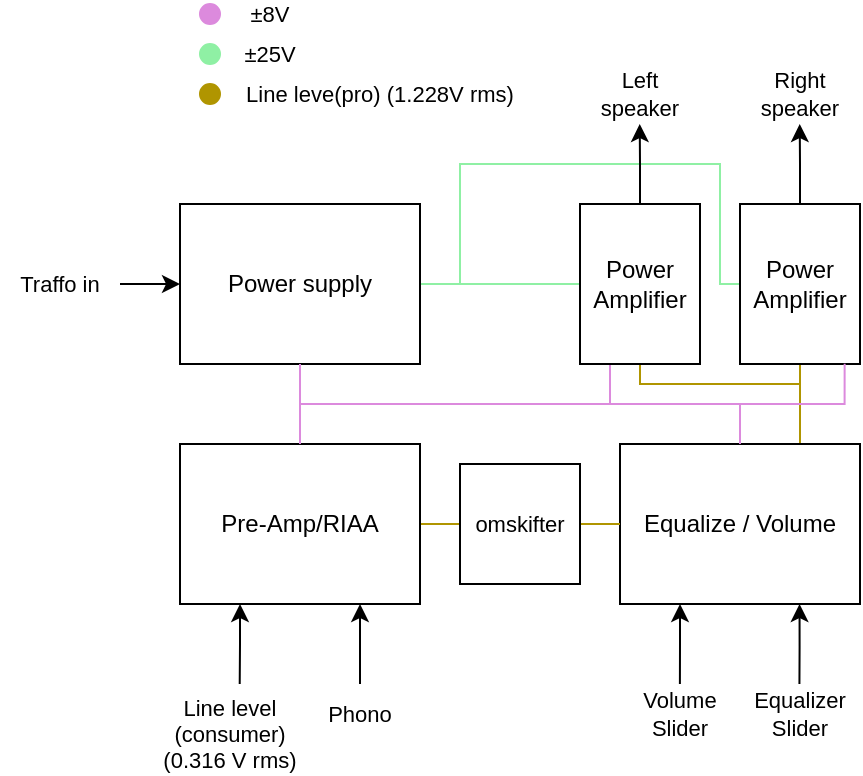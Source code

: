 <mxfile version="24.4.2" type="device">
  <diagram name="Page-1" id="nUcPXitHviqEH9ucQRFm">
    <mxGraphModel dx="1021" dy="557" grid="1" gridSize="10" guides="1" tooltips="1" connect="1" arrows="1" fold="1" page="1" pageScale="1" pageWidth="850" pageHeight="1100" math="0" shadow="0">
      <root>
        <mxCell id="0" />
        <mxCell id="1" parent="0" />
        <mxCell id="hpIK_vdd18zwM_k7jbdl-43" style="edgeStyle=orthogonalEdgeStyle;rounded=0;orthogonalLoop=1;jettySize=auto;html=1;exitX=1;exitY=0.5;exitDx=0;exitDy=0;entryX=0;entryY=0.5;entryDx=0;entryDy=0;strokeColor=#b09500;align=center;verticalAlign=middle;fontFamily=Helvetica;fontSize=11;fontColor=default;labelBackgroundColor=default;endArrow=none;endFill=0;" edge="1" parent="1" source="hpIK_vdd18zwM_k7jbdl-5" target="hpIK_vdd18zwM_k7jbdl-42">
          <mxGeometry relative="1" as="geometry" />
        </mxCell>
        <mxCell id="hpIK_vdd18zwM_k7jbdl-52" style="edgeStyle=orthogonalEdgeStyle;rounded=0;orthogonalLoop=1;jettySize=auto;html=1;exitX=0.25;exitY=1;exitDx=0;exitDy=0;strokeColor=default;align=center;verticalAlign=middle;fontFamily=Helvetica;fontSize=11;fontColor=default;labelBackgroundColor=default;endArrow=none;startArrow=classic;startFill=1;endFill=0;" edge="1" parent="1" source="hpIK_vdd18zwM_k7jbdl-5">
          <mxGeometry relative="1" as="geometry">
            <mxPoint x="149.857" y="520" as="targetPoint" />
          </mxGeometry>
        </mxCell>
        <mxCell id="hpIK_vdd18zwM_k7jbdl-53" style="edgeStyle=orthogonalEdgeStyle;rounded=0;orthogonalLoop=1;jettySize=auto;html=1;exitX=0.75;exitY=1;exitDx=0;exitDy=0;strokeColor=default;align=center;verticalAlign=middle;fontFamily=Helvetica;fontSize=11;fontColor=default;labelBackgroundColor=default;endArrow=none;startArrow=classic;startFill=1;endFill=0;" edge="1" parent="1" source="hpIK_vdd18zwM_k7jbdl-5">
          <mxGeometry relative="1" as="geometry">
            <mxPoint x="210" y="520" as="targetPoint" />
          </mxGeometry>
        </mxCell>
        <mxCell id="hpIK_vdd18zwM_k7jbdl-5" value="Pre-Amp/RIAA" style="rounded=0;whiteSpace=wrap;html=1;" vertex="1" parent="1">
          <mxGeometry x="120" y="400" width="120" height="80" as="geometry" />
        </mxCell>
        <mxCell id="hpIK_vdd18zwM_k7jbdl-16" style="edgeStyle=orthogonalEdgeStyle;rounded=0;orthogonalLoop=1;jettySize=auto;html=1;exitX=0.75;exitY=0;exitDx=0;exitDy=0;entryX=0.5;entryY=1;entryDx=0;entryDy=0;strokeColor=#B09500;align=center;verticalAlign=middle;fontFamily=Helvetica;fontSize=11;fontColor=default;labelBackgroundColor=default;endArrow=none;endFill=0;fillColor=#e3c800;" edge="1" parent="1" source="hpIK_vdd18zwM_k7jbdl-6" target="hpIK_vdd18zwM_k7jbdl-11">
          <mxGeometry relative="1" as="geometry">
            <Array as="points">
              <mxPoint x="430" y="370" />
              <mxPoint x="430" y="370" />
            </Array>
          </mxGeometry>
        </mxCell>
        <mxCell id="hpIK_vdd18zwM_k7jbdl-19" style="edgeStyle=orthogonalEdgeStyle;rounded=0;orthogonalLoop=1;jettySize=auto;html=1;exitX=0.75;exitY=0;exitDx=0;exitDy=0;entryX=0.5;entryY=1;entryDx=0;entryDy=0;strokeColor=#B09500;align=center;verticalAlign=middle;fontFamily=Helvetica;fontSize=11;fontColor=default;labelBackgroundColor=default;endArrow=none;endFill=0;fillColor=#e3c800;" edge="1" parent="1" source="hpIK_vdd18zwM_k7jbdl-6" target="hpIK_vdd18zwM_k7jbdl-10">
          <mxGeometry relative="1" as="geometry">
            <Array as="points">
              <mxPoint x="380" y="370" />
              <mxPoint x="310" y="370" />
            </Array>
          </mxGeometry>
        </mxCell>
        <mxCell id="hpIK_vdd18zwM_k7jbdl-40" style="edgeStyle=orthogonalEdgeStyle;rounded=0;orthogonalLoop=1;jettySize=auto;html=1;exitX=0.25;exitY=1;exitDx=0;exitDy=0;strokeColor=default;align=center;verticalAlign=middle;fontFamily=Helvetica;fontSize=11;fontColor=default;labelBackgroundColor=default;endArrow=none;startArrow=classic;startFill=1;endFill=0;" edge="1" parent="1" source="hpIK_vdd18zwM_k7jbdl-6">
          <mxGeometry relative="1" as="geometry">
            <mxPoint x="369.952" y="520" as="targetPoint" />
          </mxGeometry>
        </mxCell>
        <mxCell id="hpIK_vdd18zwM_k7jbdl-6" value="Equalize / Volume" style="rounded=0;whiteSpace=wrap;html=1;" vertex="1" parent="1">
          <mxGeometry x="340" y="400" width="120" height="80" as="geometry" />
        </mxCell>
        <mxCell id="hpIK_vdd18zwM_k7jbdl-13" style="edgeStyle=orthogonalEdgeStyle;rounded=0;orthogonalLoop=1;jettySize=auto;html=1;exitX=0.5;exitY=1;exitDx=0;exitDy=0;entryX=0.5;entryY=0;entryDx=0;entryDy=0;endArrow=none;endFill=0;fillColor=#76608a;strokeColor=#dc8add;" edge="1" parent="1" source="hpIK_vdd18zwM_k7jbdl-8" target="hpIK_vdd18zwM_k7jbdl-5">
          <mxGeometry relative="1" as="geometry" />
        </mxCell>
        <mxCell id="hpIK_vdd18zwM_k7jbdl-14" style="edgeStyle=orthogonalEdgeStyle;rounded=0;orthogonalLoop=1;jettySize=auto;html=1;exitX=0.5;exitY=1;exitDx=0;exitDy=0;strokeColor=#dc8add;endArrow=none;endFill=0;fillColor=#76608a;" edge="1" parent="1" source="hpIK_vdd18zwM_k7jbdl-8" target="hpIK_vdd18zwM_k7jbdl-6">
          <mxGeometry relative="1" as="geometry" />
        </mxCell>
        <mxCell id="hpIK_vdd18zwM_k7jbdl-20" style="edgeStyle=orthogonalEdgeStyle;rounded=0;orthogonalLoop=1;jettySize=auto;html=1;exitX=1;exitY=0.5;exitDx=0;exitDy=0;entryX=0;entryY=0.5;entryDx=0;entryDy=0;strokeColor=#8ff0a4;align=center;verticalAlign=middle;fontFamily=Helvetica;fontSize=11;fontColor=default;labelBackgroundColor=default;endArrow=none;endFill=0;fillColor=#e51400;" edge="1" parent="1" source="hpIK_vdd18zwM_k7jbdl-8" target="hpIK_vdd18zwM_k7jbdl-10">
          <mxGeometry relative="1" as="geometry" />
        </mxCell>
        <mxCell id="hpIK_vdd18zwM_k7jbdl-21" style="edgeStyle=orthogonalEdgeStyle;rounded=0;orthogonalLoop=1;jettySize=auto;html=1;exitX=1;exitY=0.5;exitDx=0;exitDy=0;entryX=0;entryY=0.5;entryDx=0;entryDy=0;strokeColor=#8ff0a4;align=center;verticalAlign=middle;fontFamily=Helvetica;fontSize=11;fontColor=default;labelBackgroundColor=default;endArrow=none;endFill=0;fillColor=#e51400;" edge="1" parent="1" source="hpIK_vdd18zwM_k7jbdl-8" target="hpIK_vdd18zwM_k7jbdl-11">
          <mxGeometry relative="1" as="geometry">
            <Array as="points">
              <mxPoint x="260" y="320" />
              <mxPoint x="260" y="260" />
              <mxPoint x="390" y="260" />
              <mxPoint x="390" y="320" />
            </Array>
          </mxGeometry>
        </mxCell>
        <mxCell id="hpIK_vdd18zwM_k7jbdl-35" style="edgeStyle=orthogonalEdgeStyle;rounded=0;orthogonalLoop=1;jettySize=auto;html=1;exitX=0.5;exitY=1;exitDx=0;exitDy=0;entryX=0.25;entryY=1;entryDx=0;entryDy=0;strokeColor=#dc8add;align=center;verticalAlign=middle;fontFamily=Helvetica;fontSize=11;fontColor=default;labelBackgroundColor=default;endArrow=none;endFill=0;" edge="1" parent="1" source="hpIK_vdd18zwM_k7jbdl-8" target="hpIK_vdd18zwM_k7jbdl-10">
          <mxGeometry relative="1" as="geometry" />
        </mxCell>
        <mxCell id="hpIK_vdd18zwM_k7jbdl-58" style="edgeStyle=orthogonalEdgeStyle;rounded=0;orthogonalLoop=1;jettySize=auto;html=1;exitX=0;exitY=0.5;exitDx=0;exitDy=0;strokeColor=default;align=center;verticalAlign=middle;fontFamily=Helvetica;fontSize=11;fontColor=default;labelBackgroundColor=default;endArrow=none;startArrow=classic;startFill=1;endFill=0;" edge="1" parent="1" source="hpIK_vdd18zwM_k7jbdl-8">
          <mxGeometry relative="1" as="geometry">
            <mxPoint x="90" y="320" as="targetPoint" />
          </mxGeometry>
        </mxCell>
        <mxCell id="hpIK_vdd18zwM_k7jbdl-8" value="Power supply" style="rounded=0;whiteSpace=wrap;html=1;" vertex="1" parent="1">
          <mxGeometry x="120" y="280" width="120" height="80" as="geometry" />
        </mxCell>
        <mxCell id="hpIK_vdd18zwM_k7jbdl-54" style="edgeStyle=orthogonalEdgeStyle;rounded=0;orthogonalLoop=1;jettySize=auto;html=1;exitX=0.5;exitY=0;exitDx=0;exitDy=0;strokeColor=default;align=center;verticalAlign=middle;fontFamily=Helvetica;fontSize=11;fontColor=default;labelBackgroundColor=default;endArrow=classic;" edge="1" parent="1" source="hpIK_vdd18zwM_k7jbdl-10">
          <mxGeometry relative="1" as="geometry">
            <mxPoint x="349.857" y="240" as="targetPoint" />
          </mxGeometry>
        </mxCell>
        <mxCell id="hpIK_vdd18zwM_k7jbdl-10" value="&lt;div&gt;Power&lt;/div&gt;&lt;div&gt;Amplifier&lt;br&gt;&lt;/div&gt;" style="rounded=0;whiteSpace=wrap;html=1;" vertex="1" parent="1">
          <mxGeometry x="320" y="280" width="60" height="80" as="geometry" />
        </mxCell>
        <mxCell id="hpIK_vdd18zwM_k7jbdl-55" style="edgeStyle=orthogonalEdgeStyle;rounded=0;orthogonalLoop=1;jettySize=auto;html=1;exitX=0.5;exitY=0;exitDx=0;exitDy=0;strokeColor=default;align=center;verticalAlign=middle;fontFamily=Helvetica;fontSize=11;fontColor=default;labelBackgroundColor=default;endArrow=classic;" edge="1" parent="1" source="hpIK_vdd18zwM_k7jbdl-11">
          <mxGeometry relative="1" as="geometry">
            <mxPoint x="429.857" y="240" as="targetPoint" />
          </mxGeometry>
        </mxCell>
        <mxCell id="hpIK_vdd18zwM_k7jbdl-11" value="&lt;div&gt;Power&lt;/div&gt;&lt;div&gt;Amplifier&lt;br&gt;&lt;/div&gt;" style="rounded=0;whiteSpace=wrap;html=1;" vertex="1" parent="1">
          <mxGeometry x="400" y="280" width="60" height="80" as="geometry" />
        </mxCell>
        <mxCell id="hpIK_vdd18zwM_k7jbdl-29" value="" style="ellipse;whiteSpace=wrap;html=1;fontFamily=Helvetica;fontSize=11;fontColor=default;labelBackgroundColor=default;strokeColor=#dc8add;fillColor=#dc8add;" vertex="1" parent="1">
          <mxGeometry x="130" y="180" width="10" height="10" as="geometry" />
        </mxCell>
        <mxCell id="hpIK_vdd18zwM_k7jbdl-30" value="" style="ellipse;whiteSpace=wrap;html=1;fontFamily=Helvetica;fontSize=11;fontColor=default;labelBackgroundColor=default;strokeColor=#8ff0a4;fillColor=#8ff0a4;" vertex="1" parent="1">
          <mxGeometry x="130" y="200" width="10" height="10" as="geometry" />
        </mxCell>
        <mxCell id="hpIK_vdd18zwM_k7jbdl-31" value="" style="ellipse;whiteSpace=wrap;html=1;fontFamily=Helvetica;fontSize=11;fontColor=default;labelBackgroundColor=default;strokeColor=#b09500;fillColor=#b09500;" vertex="1" parent="1">
          <mxGeometry x="130" y="220" width="10" height="10" as="geometry" />
        </mxCell>
        <mxCell id="hpIK_vdd18zwM_k7jbdl-32" value="±8V" style="text;html=1;align=center;verticalAlign=middle;whiteSpace=wrap;rounded=0;fontFamily=Helvetica;fontSize=11;fontColor=default;labelBackgroundColor=default;" vertex="1" parent="1">
          <mxGeometry x="140" y="180" width="50" height="10" as="geometry" />
        </mxCell>
        <mxCell id="hpIK_vdd18zwM_k7jbdl-33" value="±25V" style="text;html=1;align=center;verticalAlign=middle;whiteSpace=wrap;rounded=0;fontFamily=Helvetica;fontSize=11;fontColor=default;labelBackgroundColor=default;" vertex="1" parent="1">
          <mxGeometry x="140" y="200" width="50" height="10" as="geometry" />
        </mxCell>
        <mxCell id="hpIK_vdd18zwM_k7jbdl-34" value="Line leve(pro) (1.228V rms)" style="text;html=1;align=center;verticalAlign=middle;whiteSpace=wrap;rounded=0;fontFamily=Helvetica;fontSize=11;fontColor=default;labelBackgroundColor=default;" vertex="1" parent="1">
          <mxGeometry x="150" y="220" width="140" height="10" as="geometry" />
        </mxCell>
        <mxCell id="hpIK_vdd18zwM_k7jbdl-36" style="edgeStyle=orthogonalEdgeStyle;rounded=0;orthogonalLoop=1;jettySize=auto;html=1;exitX=0.5;exitY=1;exitDx=0;exitDy=0;entryX=0.872;entryY=0.999;entryDx=0;entryDy=0;entryPerimeter=0;strokeColor=#dc8add;align=center;verticalAlign=middle;fontFamily=Helvetica;fontSize=11;fontColor=default;labelBackgroundColor=default;endArrow=none;endFill=0;" edge="1" parent="1" source="hpIK_vdd18zwM_k7jbdl-8" target="hpIK_vdd18zwM_k7jbdl-11">
          <mxGeometry relative="1" as="geometry" />
        </mxCell>
        <mxCell id="hpIK_vdd18zwM_k7jbdl-44" style="edgeStyle=orthogonalEdgeStyle;rounded=0;orthogonalLoop=1;jettySize=auto;html=1;exitX=1;exitY=0.5;exitDx=0;exitDy=0;entryX=0;entryY=0.5;entryDx=0;entryDy=0;strokeColor=#b09500;align=center;verticalAlign=middle;fontFamily=Helvetica;fontSize=11;fontColor=default;labelBackgroundColor=default;endArrow=none;endFill=0;" edge="1" parent="1" source="hpIK_vdd18zwM_k7jbdl-42" target="hpIK_vdd18zwM_k7jbdl-6">
          <mxGeometry relative="1" as="geometry" />
        </mxCell>
        <mxCell id="hpIK_vdd18zwM_k7jbdl-42" value="omskifter" style="rounded=0;whiteSpace=wrap;html=1;fontFamily=Helvetica;fontSize=11;fontColor=default;labelBackgroundColor=default;" vertex="1" parent="1">
          <mxGeometry x="260" y="410" width="60" height="60" as="geometry" />
        </mxCell>
        <mxCell id="hpIK_vdd18zwM_k7jbdl-45" value="&lt;div&gt;Line level (consumer)&lt;/div&gt;&lt;div&gt;(0.316 V rms)&lt;br&gt;&lt;/div&gt;" style="text;html=1;align=center;verticalAlign=middle;whiteSpace=wrap;rounded=0;fontFamily=Helvetica;fontSize=11;fontColor=default;labelBackgroundColor=default;" vertex="1" parent="1">
          <mxGeometry x="110" y="530" width="70" height="30" as="geometry" />
        </mxCell>
        <mxCell id="hpIK_vdd18zwM_k7jbdl-46" value="Phono" style="text;html=1;align=center;verticalAlign=middle;whiteSpace=wrap;rounded=0;fontFamily=Helvetica;fontSize=11;fontColor=default;labelBackgroundColor=default;" vertex="1" parent="1">
          <mxGeometry x="180" y="520" width="60" height="30" as="geometry" />
        </mxCell>
        <mxCell id="hpIK_vdd18zwM_k7jbdl-56" value="Left speaker" style="text;html=1;align=center;verticalAlign=middle;whiteSpace=wrap;rounded=0;fontFamily=Helvetica;fontSize=11;fontColor=default;labelBackgroundColor=default;" vertex="1" parent="1">
          <mxGeometry x="320" y="210" width="60" height="30" as="geometry" />
        </mxCell>
        <mxCell id="hpIK_vdd18zwM_k7jbdl-57" value="Right speaker" style="text;html=1;align=center;verticalAlign=middle;whiteSpace=wrap;rounded=0;fontFamily=Helvetica;fontSize=11;fontColor=default;labelBackgroundColor=default;" vertex="1" parent="1">
          <mxGeometry x="400" y="210" width="60" height="30" as="geometry" />
        </mxCell>
        <mxCell id="hpIK_vdd18zwM_k7jbdl-59" value="Traffo in" style="text;html=1;align=center;verticalAlign=middle;whiteSpace=wrap;rounded=0;fontFamily=Helvetica;fontSize=11;fontColor=default;labelBackgroundColor=default;" vertex="1" parent="1">
          <mxGeometry x="30" y="305" width="60" height="30" as="geometry" />
        </mxCell>
        <mxCell id="hpIK_vdd18zwM_k7jbdl-60" value="Volume Slider" style="text;html=1;align=center;verticalAlign=middle;whiteSpace=wrap;rounded=0;fontFamily=Helvetica;fontSize=11;fontColor=default;labelBackgroundColor=default;" vertex="1" parent="1">
          <mxGeometry x="340" y="520" width="60" height="30" as="geometry" />
        </mxCell>
        <mxCell id="hpIK_vdd18zwM_k7jbdl-61" style="edgeStyle=orthogonalEdgeStyle;rounded=0;orthogonalLoop=1;jettySize=auto;html=1;exitX=0.25;exitY=1;exitDx=0;exitDy=0;strokeColor=default;align=center;verticalAlign=middle;fontFamily=Helvetica;fontSize=11;fontColor=default;labelBackgroundColor=default;endArrow=none;startArrow=classic;startFill=1;endFill=0;" edge="1" parent="1">
          <mxGeometry relative="1" as="geometry">
            <mxPoint x="429.722" y="520" as="targetPoint" />
            <mxPoint x="429.77" y="480" as="sourcePoint" />
            <Array as="points">
              <mxPoint x="430" y="501" />
              <mxPoint x="430" y="501" />
            </Array>
          </mxGeometry>
        </mxCell>
        <mxCell id="hpIK_vdd18zwM_k7jbdl-62" value="&lt;div&gt;Equalizer&lt;/div&gt;&lt;div&gt;Slider&lt;br&gt;&lt;/div&gt;" style="text;html=1;align=center;verticalAlign=middle;whiteSpace=wrap;rounded=0;fontFamily=Helvetica;fontSize=11;fontColor=default;labelBackgroundColor=default;" vertex="1" parent="1">
          <mxGeometry x="400" y="520" width="60" height="30" as="geometry" />
        </mxCell>
      </root>
    </mxGraphModel>
  </diagram>
</mxfile>
